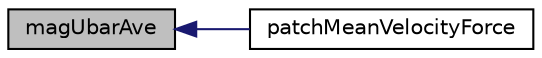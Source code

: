 digraph "magUbarAve"
{
  bgcolor="transparent";
  edge [fontname="Helvetica",fontsize="10",labelfontname="Helvetica",labelfontsize="10"];
  node [fontname="Helvetica",fontsize="10",shape=record];
  rankdir="LR";
  Node1 [label="magUbarAve",height=0.2,width=0.4,color="black", fillcolor="grey75", style="filled", fontcolor="black"];
  Node1 -> Node2 [dir="back",color="midnightblue",fontsize="10",style="solid",fontname="Helvetica"];
  Node2 [label="patchMeanVelocityForce",height=0.2,width=0.4,color="black",URL="$a01850.html#a9fd1bb811124d9319239ef5cb100b0dc",tooltip="Construct from explicit source name and mesh. "];
}
